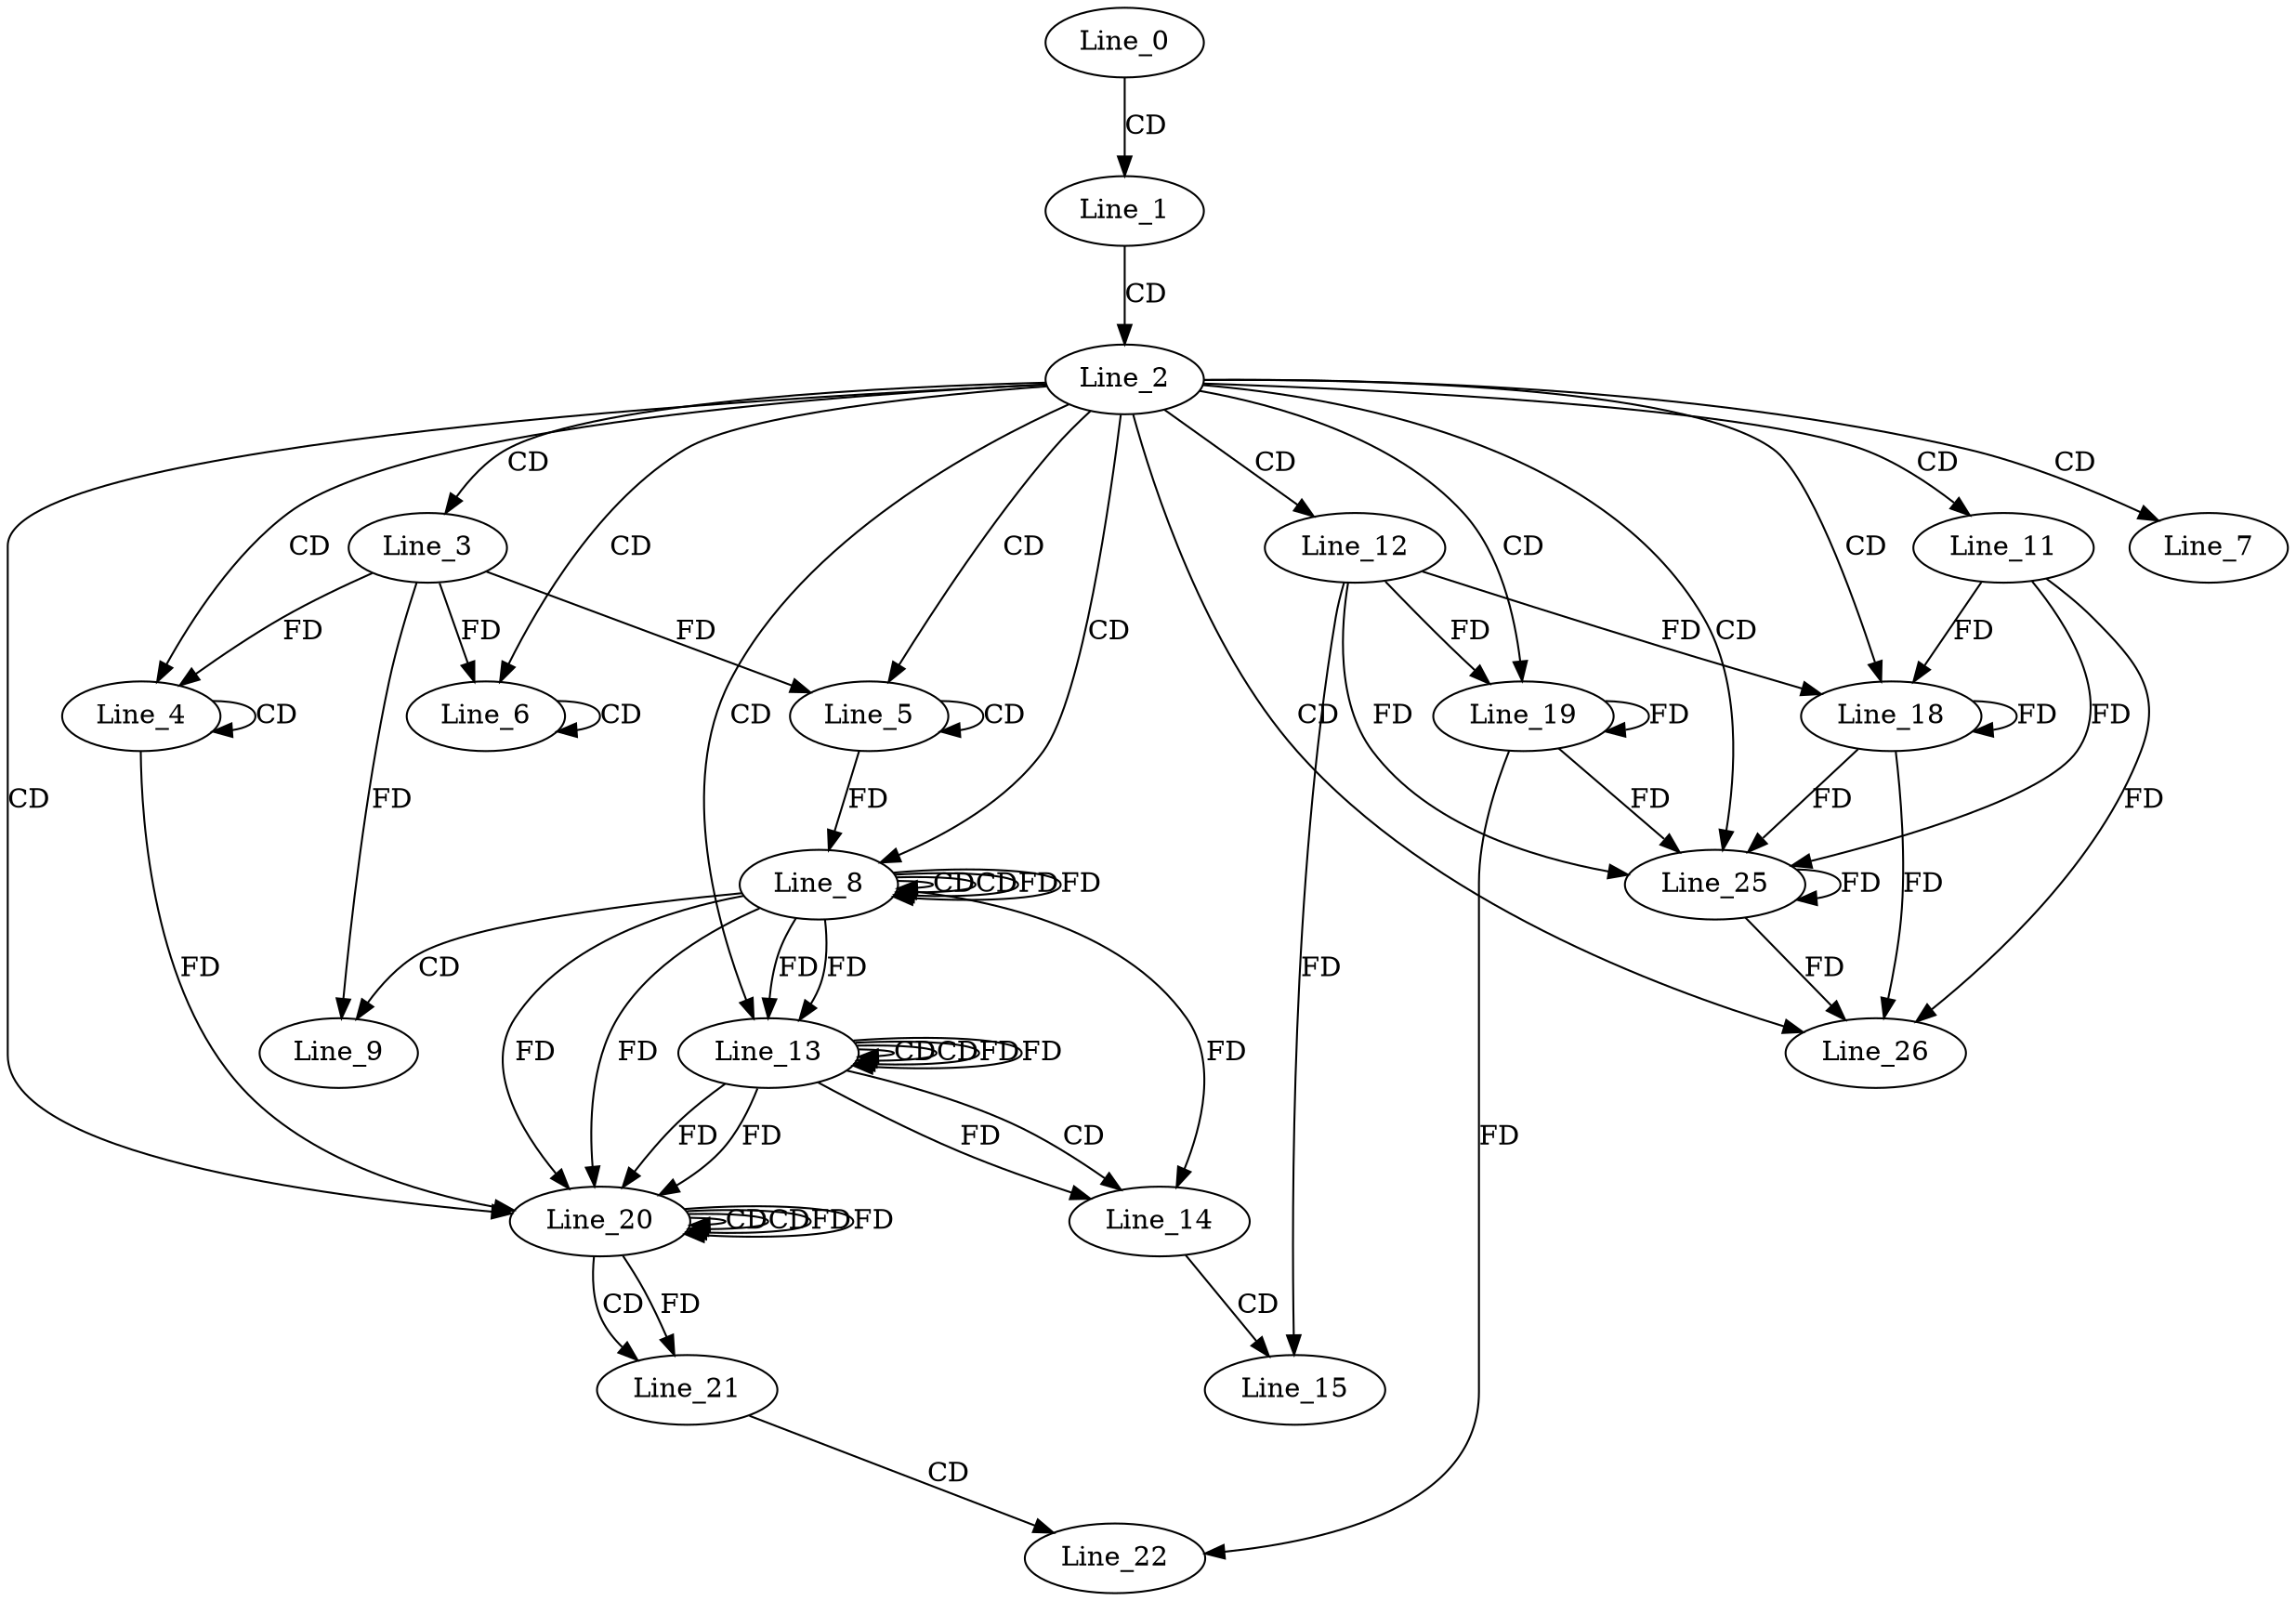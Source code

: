 digraph G {
  Line_0;
  Line_1;
  Line_2;
  Line_3;
  Line_4;
  Line_4;
  Line_5;
  Line_5;
  Line_6;
  Line_6;
  Line_7;
  Line_8;
  Line_8;
  Line_8;
  Line_9;
  Line_9;
  Line_11;
  Line_12;
  Line_13;
  Line_13;
  Line_13;
  Line_14;
  Line_15;
  Line_18;
  Line_19;
  Line_20;
  Line_20;
  Line_20;
  Line_21;
  Line_22;
  Line_25;
  Line_25;
  Line_26;
  Line_0 -> Line_1 [ label="CD" ];
  Line_1 -> Line_2 [ label="CD" ];
  Line_2 -> Line_3 [ label="CD" ];
  Line_2 -> Line_4 [ label="CD" ];
  Line_4 -> Line_4 [ label="CD" ];
  Line_3 -> Line_4 [ label="FD" ];
  Line_2 -> Line_5 [ label="CD" ];
  Line_5 -> Line_5 [ label="CD" ];
  Line_3 -> Line_5 [ label="FD" ];
  Line_2 -> Line_6 [ label="CD" ];
  Line_6 -> Line_6 [ label="CD" ];
  Line_3 -> Line_6 [ label="FD" ];
  Line_2 -> Line_7 [ label="CD" ];
  Line_2 -> Line_8 [ label="CD" ];
  Line_8 -> Line_8 [ label="CD" ];
  Line_5 -> Line_8 [ label="FD" ];
  Line_8 -> Line_8 [ label="CD" ];
  Line_8 -> Line_8 [ label="FD" ];
  Line_8 -> Line_9 [ label="CD" ];
  Line_3 -> Line_9 [ label="FD" ];
  Line_2 -> Line_11 [ label="CD" ];
  Line_2 -> Line_12 [ label="CD" ];
  Line_2 -> Line_13 [ label="CD" ];
  Line_13 -> Line_13 [ label="CD" ];
  Line_8 -> Line_13 [ label="FD" ];
  Line_13 -> Line_13 [ label="CD" ];
  Line_13 -> Line_13 [ label="FD" ];
  Line_8 -> Line_13 [ label="FD" ];
  Line_13 -> Line_14 [ label="CD" ];
  Line_13 -> Line_14 [ label="FD" ];
  Line_8 -> Line_14 [ label="FD" ];
  Line_14 -> Line_15 [ label="CD" ];
  Line_12 -> Line_15 [ label="FD" ];
  Line_2 -> Line_18 [ label="CD" ];
  Line_11 -> Line_18 [ label="FD" ];
  Line_18 -> Line_18 [ label="FD" ];
  Line_12 -> Line_18 [ label="FD" ];
  Line_2 -> Line_19 [ label="CD" ];
  Line_12 -> Line_19 [ label="FD" ];
  Line_19 -> Line_19 [ label="FD" ];
  Line_2 -> Line_20 [ label="CD" ];
  Line_20 -> Line_20 [ label="CD" ];
  Line_13 -> Line_20 [ label="FD" ];
  Line_8 -> Line_20 [ label="FD" ];
  Line_4 -> Line_20 [ label="FD" ];
  Line_20 -> Line_20 [ label="CD" ];
  Line_20 -> Line_20 [ label="FD" ];
  Line_13 -> Line_20 [ label="FD" ];
  Line_8 -> Line_20 [ label="FD" ];
  Line_20 -> Line_21 [ label="CD" ];
  Line_20 -> Line_21 [ label="FD" ];
  Line_21 -> Line_22 [ label="CD" ];
  Line_19 -> Line_22 [ label="FD" ];
  Line_2 -> Line_25 [ label="CD" ];
  Line_11 -> Line_25 [ label="FD" ];
  Line_18 -> Line_25 [ label="FD" ];
  Line_25 -> Line_25 [ label="FD" ];
  Line_12 -> Line_25 [ label="FD" ];
  Line_19 -> Line_25 [ label="FD" ];
  Line_2 -> Line_26 [ label="CD" ];
  Line_11 -> Line_26 [ label="FD" ];
  Line_18 -> Line_26 [ label="FD" ];
  Line_25 -> Line_26 [ label="FD" ];
  Line_8 -> Line_8 [ label="FD" ];
  Line_13 -> Line_13 [ label="FD" ];
  Line_20 -> Line_20 [ label="FD" ];
}
